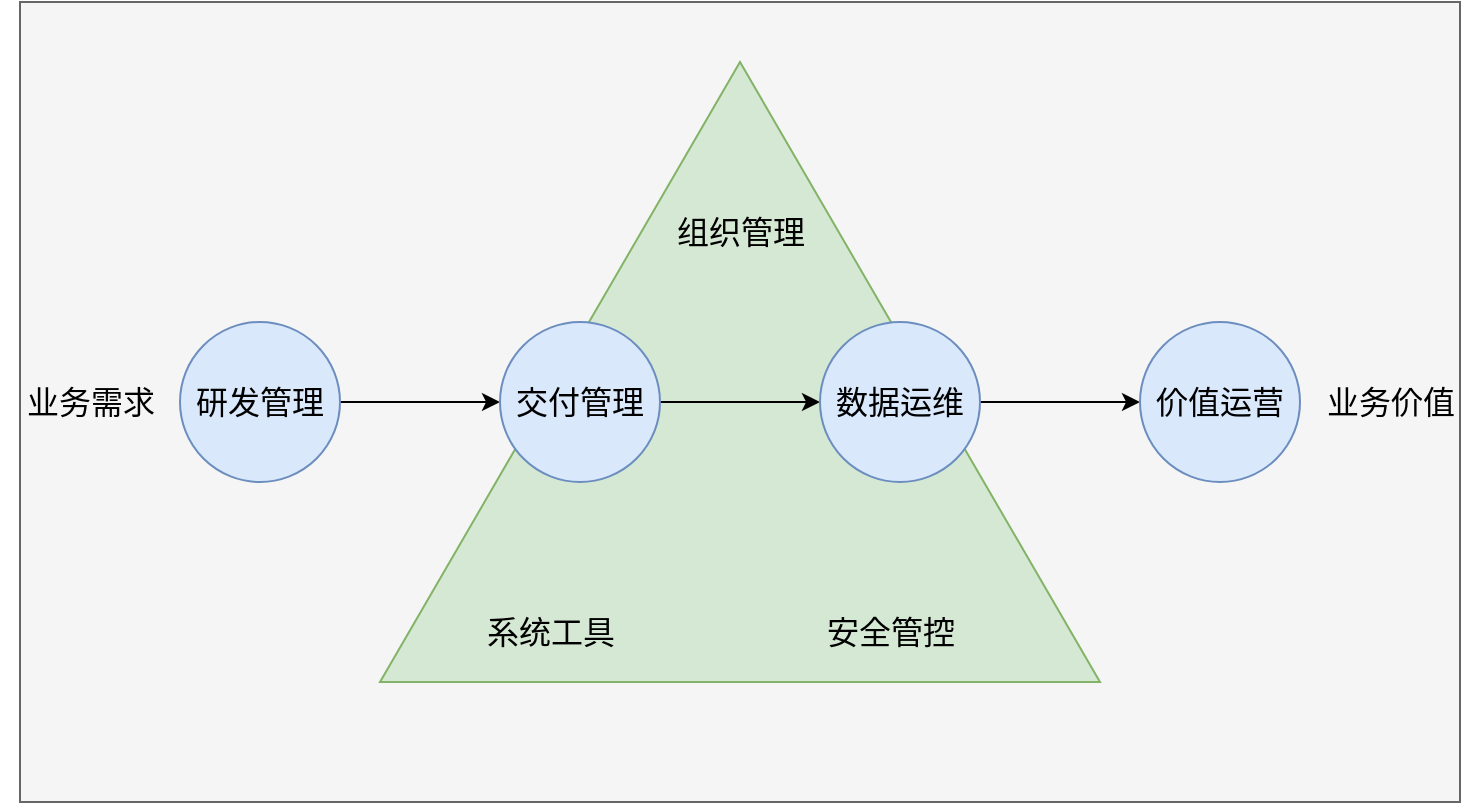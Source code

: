 <mxfile version="24.7.10" pages="2">
  <diagram name="第 1 页" id="oYf67Po-0_MQzl7CCFFB">
    <mxGraphModel dx="746" dy="478" grid="1" gridSize="10" guides="1" tooltips="1" connect="1" arrows="1" fold="1" page="1" pageScale="1" pageWidth="827" pageHeight="1169" math="0" shadow="0">
      <root>
        <mxCell id="0" />
        <mxCell id="1" parent="0" />
        <mxCell id="9jeipukype3jACOXYYOK-14" value="" style="rounded=0;whiteSpace=wrap;html=1;fillColor=#f5f5f5;fontColor=#333333;strokeColor=#666666;" vertex="1" parent="1">
          <mxGeometry x="40" y="40" width="720" height="400" as="geometry" />
        </mxCell>
        <mxCell id="9jeipukype3jACOXYYOK-5" value="" style="triangle;whiteSpace=wrap;html=1;rotation=-90;fillColor=#d5e8d4;strokeColor=#82b366;" vertex="1" parent="1">
          <mxGeometry x="245" y="45" width="310" height="360" as="geometry" />
        </mxCell>
        <mxCell id="9jeipukype3jACOXYYOK-6" value="" style="edgeStyle=orthogonalEdgeStyle;rounded=0;orthogonalLoop=1;jettySize=auto;html=1;" edge="1" parent="1" source="9jeipukype3jACOXYYOK-1" target="9jeipukype3jACOXYYOK-2">
          <mxGeometry relative="1" as="geometry" />
        </mxCell>
        <mxCell id="9jeipukype3jACOXYYOK-1" value="&lt;font style=&quot;font-size: 16px;&quot;&gt;研发管理&lt;/font&gt;" style="ellipse;whiteSpace=wrap;html=1;aspect=fixed;fillColor=#dae8fc;strokeColor=#6c8ebf;" vertex="1" parent="1">
          <mxGeometry x="120" y="200" width="80" height="80" as="geometry" />
        </mxCell>
        <mxCell id="9jeipukype3jACOXYYOK-7" value="" style="edgeStyle=orthogonalEdgeStyle;rounded=0;orthogonalLoop=1;jettySize=auto;html=1;" edge="1" parent="1" source="9jeipukype3jACOXYYOK-2" target="9jeipukype3jACOXYYOK-3">
          <mxGeometry relative="1" as="geometry" />
        </mxCell>
        <mxCell id="9jeipukype3jACOXYYOK-2" value="&lt;font style=&quot;font-size: 16px;&quot;&gt;交付管理&lt;/font&gt;" style="ellipse;whiteSpace=wrap;html=1;aspect=fixed;fillColor=#dae8fc;strokeColor=#6c8ebf;" vertex="1" parent="1">
          <mxGeometry x="280" y="200" width="80" height="80" as="geometry" />
        </mxCell>
        <mxCell id="9jeipukype3jACOXYYOK-8" value="" style="edgeStyle=orthogonalEdgeStyle;rounded=0;orthogonalLoop=1;jettySize=auto;html=1;" edge="1" parent="1" source="9jeipukype3jACOXYYOK-3" target="9jeipukype3jACOXYYOK-4">
          <mxGeometry relative="1" as="geometry" />
        </mxCell>
        <mxCell id="9jeipukype3jACOXYYOK-3" value="&lt;font style=&quot;font-size: 16px;&quot;&gt;数据运维&lt;/font&gt;" style="ellipse;whiteSpace=wrap;html=1;aspect=fixed;fillColor=#dae8fc;strokeColor=#6c8ebf;" vertex="1" parent="1">
          <mxGeometry x="440" y="200" width="80" height="80" as="geometry" />
        </mxCell>
        <mxCell id="9jeipukype3jACOXYYOK-4" value="&lt;font style=&quot;font-size: 16px;&quot;&gt;价值运营&lt;/font&gt;" style="ellipse;whiteSpace=wrap;html=1;aspect=fixed;fillColor=#dae8fc;strokeColor=#6c8ebf;" vertex="1" parent="1">
          <mxGeometry x="600" y="200" width="80" height="80" as="geometry" />
        </mxCell>
        <mxCell id="9jeipukype3jACOXYYOK-9" value="&lt;font style=&quot;font-size: 16px;&quot;&gt;业务需求&lt;/font&gt;" style="text;html=1;align=center;verticalAlign=middle;resizable=0;points=[];autosize=1;strokeColor=none;fillColor=none;" vertex="1" parent="1">
          <mxGeometry x="30" y="225" width="90" height="30" as="geometry" />
        </mxCell>
        <mxCell id="9jeipukype3jACOXYYOK-10" value="&lt;font style=&quot;font-size: 16px;&quot;&gt;业务价值&lt;/font&gt;" style="text;html=1;align=center;verticalAlign=middle;resizable=0;points=[];autosize=1;strokeColor=none;fillColor=none;" vertex="1" parent="1">
          <mxGeometry x="680" y="225" width="90" height="30" as="geometry" />
        </mxCell>
        <mxCell id="9jeipukype3jACOXYYOK-11" value="&lt;font style=&quot;font-size: 16px;&quot;&gt;组织管理&lt;/font&gt;" style="text;html=1;align=center;verticalAlign=middle;resizable=0;points=[];autosize=1;strokeColor=none;fillColor=none;" vertex="1" parent="1">
          <mxGeometry x="355" y="140" width="90" height="30" as="geometry" />
        </mxCell>
        <mxCell id="9jeipukype3jACOXYYOK-12" value="&lt;font style=&quot;font-size: 16px;&quot;&gt;系统工具&lt;/font&gt;" style="text;html=1;align=center;verticalAlign=middle;resizable=0;points=[];autosize=1;strokeColor=none;fillColor=none;" vertex="1" parent="1">
          <mxGeometry x="260" y="340" width="90" height="30" as="geometry" />
        </mxCell>
        <mxCell id="9jeipukype3jACOXYYOK-13" value="&lt;font style=&quot;font-size: 16px;&quot;&gt;安全管控&lt;/font&gt;" style="text;html=1;align=center;verticalAlign=middle;resizable=0;points=[];autosize=1;strokeColor=none;fillColor=none;" vertex="1" parent="1">
          <mxGeometry x="430" y="340" width="90" height="30" as="geometry" />
        </mxCell>
      </root>
    </mxGraphModel>
  </diagram>
  <diagram id="3ukdWLKmUzqrr41clT2K" name="第 2 页">
    <mxGraphModel dx="746" dy="478" grid="1" gridSize="10" guides="1" tooltips="1" connect="1" arrows="1" fold="1" page="1" pageScale="1" pageWidth="827" pageHeight="1169" math="0" shadow="0">
      <root>
        <mxCell id="0" />
        <mxCell id="1" parent="0" />
        <mxCell id="-RwJCCya-YVBPY1N3eDt-1" value="数据研发管理" style="rounded=1;whiteSpace=wrap;html=1;" vertex="1" parent="1">
          <mxGeometry x="40" y="40" width="280" height="30" as="geometry" />
        </mxCell>
        <mxCell id="-RwJCCya-YVBPY1N3eDt-2" value="数据交付管理" style="rounded=1;whiteSpace=wrap;html=1;" vertex="1" parent="1">
          <mxGeometry x="530" y="40" width="80" height="40" as="geometry" />
        </mxCell>
        <mxCell id="-RwJCCya-YVBPY1N3eDt-3" value="数据运维" style="rounded=1;whiteSpace=wrap;html=1;" vertex="1" parent="1">
          <mxGeometry x="690" y="40" width="80" height="40" as="geometry" />
        </mxCell>
        <mxCell id="-RwJCCya-YVBPY1N3eDt-4" value="价值运营" style="rounded=1;whiteSpace=wrap;html=1;" vertex="1" parent="1">
          <mxGeometry x="850" y="40" width="80" height="40" as="geometry" />
        </mxCell>
        <mxCell id="-RwJCCya-YVBPY1N3eDt-5" value="需求管理" style="rounded=1;whiteSpace=wrap;html=1;" vertex="1" parent="1">
          <mxGeometry x="40" y="90" width="280" height="30" as="geometry" />
        </mxCell>
        <mxCell id="-RwJCCya-YVBPY1N3eDt-6" value="配置管理" style="rounded=1;whiteSpace=wrap;html=1;" vertex="1" parent="1">
          <mxGeometry x="530" y="120" width="80" height="40" as="geometry" />
        </mxCell>
        <mxCell id="-RwJCCya-YVBPY1N3eDt-7" value="监控&lt;span style=&quot;color: rgba(0, 0, 0, 0); font-family: monospace; font-size: 0px; text-align: start; text-wrap: nowrap;&quot;&gt;%3CmxGraphModel%3E%3Croot%3E%3CmxCell%20id%3D%220%22%2F%3E%3CmxCell%20id%3D%221%22%20parent%3D%220%22%2F%3E%3CmxCell%20id%3D%222%22%20value%3D%22%E9%85%8D%E7%BD%AE%E7%AE%A1%E7%90%86%22%20style%3D%22rounded%3D1%3BwhiteSpace%3Dwrap%3Bhtml%3D1%3B%22%20vertex%3D%221%22%20parent%3D%221%22%3E%3CmxGeometry%20x%3D%22200%22%20y%3D%22120%22%20width%3D%2280%22%20height%3D%2240%22%20as%3D%22geometry%22%2F%3E%3C%2FmxCell%3E%3C%2Froot%3E%3C%2FmxGraphModel%3E&lt;/span&gt;管理" style="rounded=1;whiteSpace=wrap;html=1;" vertex="1" parent="1">
          <mxGeometry x="690" y="120" width="80" height="40" as="geometry" />
        </mxCell>
        <mxCell id="-RwJCCya-YVBPY1N3eDt-8" value="成本管理" style="rounded=1;whiteSpace=wrap;html=1;" vertex="1" parent="1">
          <mxGeometry x="850" y="120" width="80" height="40" as="geometry" />
        </mxCell>
        <mxCell id="-RwJCCya-YVBPY1N3eDt-9" value="采集-》分析-》确认-》实施-》变更" style="rounded=1;whiteSpace=wrap;html=1;" vertex="1" parent="1">
          <mxGeometry x="40" y="140" width="280" height="30" as="geometry" />
        </mxCell>
        <mxCell id="-RwJCCya-YVBPY1N3eDt-10" value="设计管理" style="rounded=1;whiteSpace=wrap;html=1;" vertex="1" parent="1">
          <mxGeometry x="40" y="240" width="280" height="30" as="geometry" />
        </mxCell>
      </root>
    </mxGraphModel>
  </diagram>
</mxfile>
